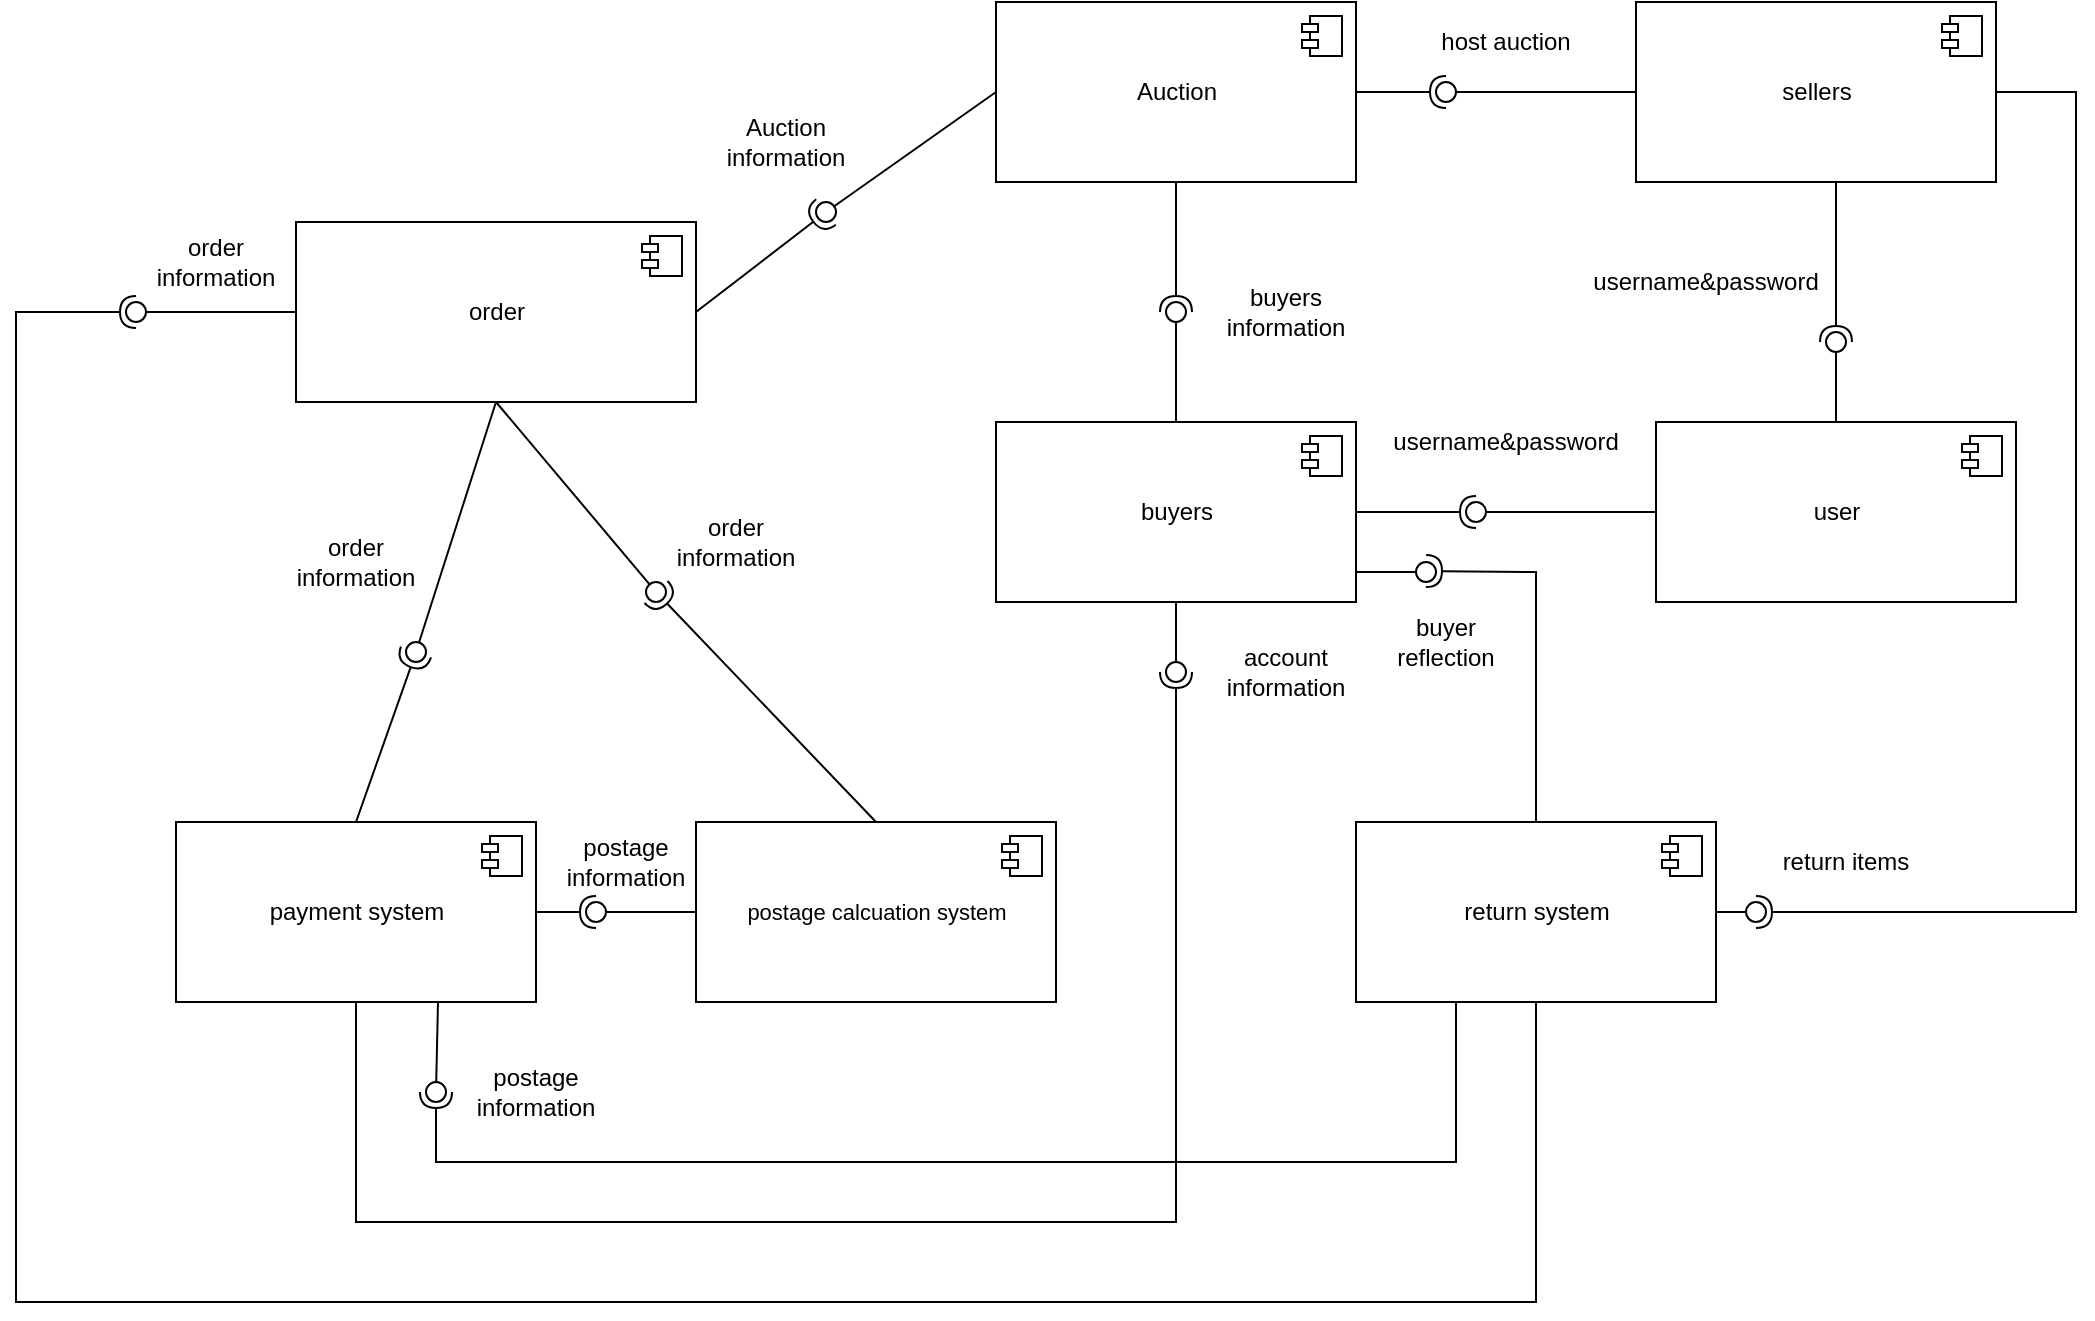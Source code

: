 <mxfile version="13.9.9" type="github">
  <diagram name="Page-1" id="5f0bae14-7c28-e335-631c-24af17079c00">
    <mxGraphModel dx="1790" dy="864" grid="1" gridSize="10" guides="1" tooltips="1" connect="1" arrows="1" fold="1" page="1" pageScale="1" pageWidth="1100" pageHeight="850" background="#ffffff" math="0" shadow="0">
      <root>
        <mxCell id="0" />
        <mxCell id="1" parent="0" />
        <mxCell id="QcD_j5zDJjR_Mdw5U3vG-1" value="order" style="html=1;dropTarget=0;" parent="1" vertex="1">
          <mxGeometry x="180" y="140" width="200" height="90" as="geometry" />
        </mxCell>
        <mxCell id="QcD_j5zDJjR_Mdw5U3vG-2" value="" style="shape=module;jettyWidth=8;jettyHeight=4;" parent="QcD_j5zDJjR_Mdw5U3vG-1" vertex="1">
          <mxGeometry x="1" width="20" height="20" relative="1" as="geometry">
            <mxPoint x="-27" y="7" as="offset" />
          </mxGeometry>
        </mxCell>
        <mxCell id="QcD_j5zDJjR_Mdw5U3vG-3" value="Auction" style="html=1;dropTarget=0;" parent="1" vertex="1">
          <mxGeometry x="530" y="30" width="180" height="90" as="geometry" />
        </mxCell>
        <mxCell id="QcD_j5zDJjR_Mdw5U3vG-4" value="" style="shape=module;jettyWidth=8;jettyHeight=4;" parent="QcD_j5zDJjR_Mdw5U3vG-3" vertex="1">
          <mxGeometry x="1" width="20" height="20" relative="1" as="geometry">
            <mxPoint x="-27" y="7" as="offset" />
          </mxGeometry>
        </mxCell>
        <mxCell id="QcD_j5zDJjR_Mdw5U3vG-5" value="buyers" style="html=1;dropTarget=0;" parent="1" vertex="1">
          <mxGeometry x="530" y="240" width="180" height="90" as="geometry" />
        </mxCell>
        <mxCell id="QcD_j5zDJjR_Mdw5U3vG-6" value="" style="shape=module;jettyWidth=8;jettyHeight=4;" parent="QcD_j5zDJjR_Mdw5U3vG-5" vertex="1">
          <mxGeometry x="1" width="20" height="20" relative="1" as="geometry">
            <mxPoint x="-27" y="7" as="offset" />
          </mxGeometry>
        </mxCell>
        <mxCell id="QcD_j5zDJjR_Mdw5U3vG-7" value="user" style="html=1;dropTarget=0;" parent="1" vertex="1">
          <mxGeometry x="860" y="240" width="180" height="90" as="geometry" />
        </mxCell>
        <mxCell id="QcD_j5zDJjR_Mdw5U3vG-8" value="" style="shape=module;jettyWidth=8;jettyHeight=4;" parent="QcD_j5zDJjR_Mdw5U3vG-7" vertex="1">
          <mxGeometry x="1" width="20" height="20" relative="1" as="geometry">
            <mxPoint x="-27" y="7" as="offset" />
          </mxGeometry>
        </mxCell>
        <mxCell id="QcD_j5zDJjR_Mdw5U3vG-16" value="" style="rounded=0;orthogonalLoop=1;jettySize=auto;html=1;endArrow=none;endFill=0;exitX=0;exitY=0.5;exitDx=0;exitDy=0;" parent="1" source="QcD_j5zDJjR_Mdw5U3vG-3" target="QcD_j5zDJjR_Mdw5U3vG-18" edge="1">
          <mxGeometry relative="1" as="geometry">
            <mxPoint x="420" y="175" as="sourcePoint" />
          </mxGeometry>
        </mxCell>
        <mxCell id="QcD_j5zDJjR_Mdw5U3vG-17" value="" style="rounded=0;orthogonalLoop=1;jettySize=auto;html=1;endArrow=halfCircle;endFill=0;entryX=0.5;entryY=0.5;entryDx=0;entryDy=0;endSize=6;strokeWidth=1;exitX=1;exitY=0.5;exitDx=0;exitDy=0;" parent="1" source="QcD_j5zDJjR_Mdw5U3vG-1" target="QcD_j5zDJjR_Mdw5U3vG-18" edge="1">
          <mxGeometry relative="1" as="geometry">
            <mxPoint x="480" y="175" as="sourcePoint" />
          </mxGeometry>
        </mxCell>
        <mxCell id="QcD_j5zDJjR_Mdw5U3vG-18" value="" style="ellipse;whiteSpace=wrap;html=1;fontFamily=Helvetica;fontSize=12;fontColor=#000000;align=center;strokeColor=#000000;fillColor=#ffffff;points=[];aspect=fixed;resizable=0;" parent="1" vertex="1">
          <mxGeometry x="440" y="130" width="10" height="10" as="geometry" />
        </mxCell>
        <mxCell id="QcD_j5zDJjR_Mdw5U3vG-19" value="Auction information" style="text;html=1;strokeColor=none;fillColor=none;align=center;verticalAlign=middle;whiteSpace=wrap;rounded=0;" parent="1" vertex="1">
          <mxGeometry x="390" y="80" width="70" height="40" as="geometry" />
        </mxCell>
        <mxCell id="QcD_j5zDJjR_Mdw5U3vG-20" value="sellers" style="html=1;dropTarget=0;" parent="1" vertex="1">
          <mxGeometry x="850" y="30" width="180" height="90" as="geometry" />
        </mxCell>
        <mxCell id="QcD_j5zDJjR_Mdw5U3vG-21" value="" style="shape=module;jettyWidth=8;jettyHeight=4;" parent="QcD_j5zDJjR_Mdw5U3vG-20" vertex="1">
          <mxGeometry x="1" width="20" height="20" relative="1" as="geometry">
            <mxPoint x="-27" y="7" as="offset" />
          </mxGeometry>
        </mxCell>
        <mxCell id="QcD_j5zDJjR_Mdw5U3vG-25" value="host auction" style="text;html=1;strokeColor=none;fillColor=none;align=center;verticalAlign=middle;whiteSpace=wrap;rounded=0;" parent="1" vertex="1">
          <mxGeometry x="750" y="30" width="70" height="40" as="geometry" />
        </mxCell>
        <mxCell id="QcD_j5zDJjR_Mdw5U3vG-32" value="" style="rounded=0;orthogonalLoop=1;jettySize=auto;html=1;endArrow=none;endFill=0;exitX=0;exitY=0.5;exitDx=0;exitDy=0;" parent="1" source="QcD_j5zDJjR_Mdw5U3vG-20" target="QcD_j5zDJjR_Mdw5U3vG-34" edge="1">
          <mxGeometry relative="1" as="geometry">
            <mxPoint x="770" y="75" as="sourcePoint" />
          </mxGeometry>
        </mxCell>
        <mxCell id="QcD_j5zDJjR_Mdw5U3vG-33" value="" style="rounded=0;orthogonalLoop=1;jettySize=auto;html=1;endArrow=halfCircle;endFill=0;entryX=0.5;entryY=0.5;entryDx=0;entryDy=0;endSize=6;strokeWidth=1;exitX=1;exitY=0.5;exitDx=0;exitDy=0;" parent="1" source="QcD_j5zDJjR_Mdw5U3vG-3" target="QcD_j5zDJjR_Mdw5U3vG-34" edge="1">
          <mxGeometry relative="1" as="geometry">
            <mxPoint x="810" y="75" as="sourcePoint" />
          </mxGeometry>
        </mxCell>
        <mxCell id="QcD_j5zDJjR_Mdw5U3vG-34" value="" style="ellipse;whiteSpace=wrap;html=1;fontFamily=Helvetica;fontSize=12;fontColor=#000000;align=center;strokeColor=#000000;fillColor=#ffffff;points=[];aspect=fixed;resizable=0;" parent="1" vertex="1">
          <mxGeometry x="750" y="70" width="10" height="10" as="geometry" />
        </mxCell>
        <mxCell id="QcD_j5zDJjR_Mdw5U3vG-35" value="" style="rounded=0;orthogonalLoop=1;jettySize=auto;html=1;endArrow=none;endFill=0;exitX=0.5;exitY=0;exitDx=0;exitDy=0;" parent="1" source="QcD_j5zDJjR_Mdw5U3vG-5" target="QcD_j5zDJjR_Mdw5U3vG-37" edge="1">
          <mxGeometry relative="1" as="geometry">
            <mxPoint x="330" y="305" as="sourcePoint" />
          </mxGeometry>
        </mxCell>
        <mxCell id="QcD_j5zDJjR_Mdw5U3vG-36" value="" style="rounded=0;orthogonalLoop=1;jettySize=auto;html=1;endArrow=halfCircle;endFill=0;entryX=0.5;entryY=0.5;entryDx=0;entryDy=0;endSize=6;strokeWidth=1;exitX=0.5;exitY=1;exitDx=0;exitDy=0;" parent="1" source="QcD_j5zDJjR_Mdw5U3vG-3" target="QcD_j5zDJjR_Mdw5U3vG-37" edge="1">
          <mxGeometry relative="1" as="geometry">
            <mxPoint x="370" y="305" as="sourcePoint" />
          </mxGeometry>
        </mxCell>
        <mxCell id="QcD_j5zDJjR_Mdw5U3vG-37" value="" style="ellipse;whiteSpace=wrap;html=1;fontFamily=Helvetica;fontSize=12;fontColor=#000000;align=center;strokeColor=#000000;fillColor=#ffffff;points=[];aspect=fixed;resizable=0;" parent="1" vertex="1">
          <mxGeometry x="615" y="180" width="10" height="10" as="geometry" />
        </mxCell>
        <mxCell id="QcD_j5zDJjR_Mdw5U3vG-38" value="buyers information" style="text;html=1;strokeColor=none;fillColor=none;align=center;verticalAlign=middle;whiteSpace=wrap;rounded=0;" parent="1" vertex="1">
          <mxGeometry x="640" y="165" width="70" height="40" as="geometry" />
        </mxCell>
        <mxCell id="QcD_j5zDJjR_Mdw5U3vG-39" value="" style="rounded=0;orthogonalLoop=1;jettySize=auto;html=1;endArrow=none;endFill=0;exitX=0;exitY=0.5;exitDx=0;exitDy=0;" parent="1" source="QcD_j5zDJjR_Mdw5U3vG-7" target="QcD_j5zDJjR_Mdw5U3vG-41" edge="1">
          <mxGeometry relative="1" as="geometry">
            <mxPoint x="750" y="285" as="sourcePoint" />
          </mxGeometry>
        </mxCell>
        <mxCell id="QcD_j5zDJjR_Mdw5U3vG-40" value="" style="rounded=0;orthogonalLoop=1;jettySize=auto;html=1;endArrow=halfCircle;endFill=0;entryX=0.5;entryY=0.5;entryDx=0;entryDy=0;endSize=6;strokeWidth=1;exitX=1;exitY=0.5;exitDx=0;exitDy=0;" parent="1" source="QcD_j5zDJjR_Mdw5U3vG-5" target="QcD_j5zDJjR_Mdw5U3vG-41" edge="1">
          <mxGeometry relative="1" as="geometry">
            <mxPoint x="790" y="285" as="sourcePoint" />
          </mxGeometry>
        </mxCell>
        <mxCell id="QcD_j5zDJjR_Mdw5U3vG-41" value="" style="ellipse;whiteSpace=wrap;html=1;fontFamily=Helvetica;fontSize=12;fontColor=#000000;align=center;strokeColor=#000000;fillColor=#ffffff;points=[];aspect=fixed;resizable=0;" parent="1" vertex="1">
          <mxGeometry x="765" y="280" width="10" height="10" as="geometry" />
        </mxCell>
        <mxCell id="QcD_j5zDJjR_Mdw5U3vG-42" value="" style="rounded=0;orthogonalLoop=1;jettySize=auto;html=1;endArrow=none;endFill=0;exitX=0.5;exitY=0;exitDx=0;exitDy=0;" parent="1" source="QcD_j5zDJjR_Mdw5U3vG-7" target="QcD_j5zDJjR_Mdw5U3vG-44" edge="1">
          <mxGeometry relative="1" as="geometry">
            <mxPoint x="930" y="200" as="sourcePoint" />
          </mxGeometry>
        </mxCell>
        <mxCell id="QcD_j5zDJjR_Mdw5U3vG-43" value="" style="rounded=0;orthogonalLoop=1;jettySize=auto;html=1;endArrow=halfCircle;endFill=0;entryX=0.5;entryY=0.5;entryDx=0;entryDy=0;endSize=6;strokeWidth=1;" parent="1" target="QcD_j5zDJjR_Mdw5U3vG-44" edge="1">
          <mxGeometry relative="1" as="geometry">
            <mxPoint x="950" y="120" as="sourcePoint" />
          </mxGeometry>
        </mxCell>
        <mxCell id="QcD_j5zDJjR_Mdw5U3vG-44" value="" style="ellipse;whiteSpace=wrap;html=1;fontFamily=Helvetica;fontSize=12;fontColor=#000000;align=center;strokeColor=#000000;fillColor=#ffffff;points=[];aspect=fixed;resizable=0;" parent="1" vertex="1">
          <mxGeometry x="945" y="195" width="10" height="10" as="geometry" />
        </mxCell>
        <mxCell id="QcD_j5zDJjR_Mdw5U3vG-46" value="username&amp;amp;password" style="text;html=1;strokeColor=none;fillColor=none;align=center;verticalAlign=middle;whiteSpace=wrap;rounded=0;" parent="1" vertex="1">
          <mxGeometry x="750" y="230" width="70" height="40" as="geometry" />
        </mxCell>
        <mxCell id="QcD_j5zDJjR_Mdw5U3vG-47" value="username&amp;amp;password" style="text;html=1;strokeColor=none;fillColor=none;align=center;verticalAlign=middle;whiteSpace=wrap;rounded=0;" parent="1" vertex="1">
          <mxGeometry x="850" y="150" width="70" height="40" as="geometry" />
        </mxCell>
        <mxCell id="QcD_j5zDJjR_Mdw5U3vG-48" value="payment system" style="html=1;dropTarget=0;" parent="1" vertex="1">
          <mxGeometry x="120" y="440" width="180" height="90" as="geometry" />
        </mxCell>
        <mxCell id="QcD_j5zDJjR_Mdw5U3vG-49" value="" style="shape=module;jettyWidth=8;jettyHeight=4;" parent="QcD_j5zDJjR_Mdw5U3vG-48" vertex="1">
          <mxGeometry x="1" width="20" height="20" relative="1" as="geometry">
            <mxPoint x="-27" y="7" as="offset" />
          </mxGeometry>
        </mxCell>
        <mxCell id="QcD_j5zDJjR_Mdw5U3vG-50" value="&lt;span style=&quot;font-size: 11px&quot;&gt;postage calcuation system&lt;/span&gt;" style="html=1;dropTarget=0;" parent="1" vertex="1">
          <mxGeometry x="380" y="440" width="180" height="90" as="geometry" />
        </mxCell>
        <mxCell id="QcD_j5zDJjR_Mdw5U3vG-51" value="" style="shape=module;jettyWidth=8;jettyHeight=4;" parent="QcD_j5zDJjR_Mdw5U3vG-50" vertex="1">
          <mxGeometry x="1" width="20" height="20" relative="1" as="geometry">
            <mxPoint x="-27" y="7" as="offset" />
          </mxGeometry>
        </mxCell>
        <mxCell id="QcD_j5zDJjR_Mdw5U3vG-52" value="" style="rounded=0;orthogonalLoop=1;jettySize=auto;html=1;endArrow=none;endFill=0;exitX=0.5;exitY=1;exitDx=0;exitDy=0;" parent="1" source="QcD_j5zDJjR_Mdw5U3vG-1" target="QcD_j5zDJjR_Mdw5U3vG-54" edge="1">
          <mxGeometry relative="1" as="geometry">
            <mxPoint x="340" y="325" as="sourcePoint" />
          </mxGeometry>
        </mxCell>
        <mxCell id="QcD_j5zDJjR_Mdw5U3vG-53" value="" style="rounded=0;orthogonalLoop=1;jettySize=auto;html=1;endArrow=halfCircle;endFill=0;entryX=0.5;entryY=0.5;entryDx=0;entryDy=0;endSize=6;strokeWidth=1;exitX=0.5;exitY=0;exitDx=0;exitDy=0;" parent="1" source="QcD_j5zDJjR_Mdw5U3vG-50" target="QcD_j5zDJjR_Mdw5U3vG-54" edge="1">
          <mxGeometry relative="1" as="geometry">
            <mxPoint x="380" y="325" as="sourcePoint" />
          </mxGeometry>
        </mxCell>
        <mxCell id="QcD_j5zDJjR_Mdw5U3vG-54" value="" style="ellipse;whiteSpace=wrap;html=1;fontFamily=Helvetica;fontSize=12;fontColor=#000000;align=center;strokeColor=#000000;fillColor=#ffffff;points=[];aspect=fixed;resizable=0;" parent="1" vertex="1">
          <mxGeometry x="355" y="320" width="10" height="10" as="geometry" />
        </mxCell>
        <mxCell id="QcD_j5zDJjR_Mdw5U3vG-55" value="order&lt;br&gt;information" style="text;html=1;strokeColor=none;fillColor=none;align=center;verticalAlign=middle;whiteSpace=wrap;rounded=0;" parent="1" vertex="1">
          <mxGeometry x="365" y="280" width="70" height="40" as="geometry" />
        </mxCell>
        <mxCell id="QcD_j5zDJjR_Mdw5U3vG-56" value="" style="rounded=0;orthogonalLoop=1;jettySize=auto;html=1;endArrow=none;endFill=0;exitX=0;exitY=0.5;exitDx=0;exitDy=0;" parent="1" source="QcD_j5zDJjR_Mdw5U3vG-50" target="QcD_j5zDJjR_Mdw5U3vG-58" edge="1">
          <mxGeometry relative="1" as="geometry">
            <mxPoint x="310" y="485" as="sourcePoint" />
          </mxGeometry>
        </mxCell>
        <mxCell id="QcD_j5zDJjR_Mdw5U3vG-57" value="" style="rounded=0;orthogonalLoop=1;jettySize=auto;html=1;endArrow=halfCircle;endFill=0;entryX=0.5;entryY=0.5;entryDx=0;entryDy=0;endSize=6;strokeWidth=1;exitX=1;exitY=0.5;exitDx=0;exitDy=0;" parent="1" source="QcD_j5zDJjR_Mdw5U3vG-48" target="QcD_j5zDJjR_Mdw5U3vG-58" edge="1">
          <mxGeometry relative="1" as="geometry">
            <mxPoint x="350" y="485" as="sourcePoint" />
          </mxGeometry>
        </mxCell>
        <mxCell id="QcD_j5zDJjR_Mdw5U3vG-58" value="" style="ellipse;whiteSpace=wrap;html=1;fontFamily=Helvetica;fontSize=12;fontColor=#000000;align=center;strokeColor=#000000;fillColor=#ffffff;points=[];aspect=fixed;resizable=0;" parent="1" vertex="1">
          <mxGeometry x="325" y="480" width="10" height="10" as="geometry" />
        </mxCell>
        <mxCell id="QcD_j5zDJjR_Mdw5U3vG-59" value="" style="rounded=0;orthogonalLoop=1;jettySize=auto;html=1;endArrow=none;endFill=0;exitX=0.5;exitY=1;exitDx=0;exitDy=0;" parent="1" source="QcD_j5zDJjR_Mdw5U3vG-1" target="QcD_j5zDJjR_Mdw5U3vG-61" edge="1">
          <mxGeometry relative="1" as="geometry">
            <mxPoint x="220" y="350" as="sourcePoint" />
          </mxGeometry>
        </mxCell>
        <mxCell id="QcD_j5zDJjR_Mdw5U3vG-60" value="" style="rounded=0;orthogonalLoop=1;jettySize=auto;html=1;endArrow=halfCircle;endFill=0;entryX=0.5;entryY=0.5;entryDx=0;entryDy=0;endSize=6;strokeWidth=1;exitX=0.5;exitY=0;exitDx=0;exitDy=0;" parent="1" source="QcD_j5zDJjR_Mdw5U3vG-48" target="QcD_j5zDJjR_Mdw5U3vG-61" edge="1">
          <mxGeometry relative="1" as="geometry">
            <mxPoint x="260" y="355" as="sourcePoint" />
          </mxGeometry>
        </mxCell>
        <mxCell id="QcD_j5zDJjR_Mdw5U3vG-61" value="" style="ellipse;whiteSpace=wrap;html=1;fontFamily=Helvetica;fontSize=12;fontColor=#000000;align=center;strokeColor=#000000;fillColor=#ffffff;points=[];aspect=fixed;resizable=0;" parent="1" vertex="1">
          <mxGeometry x="235" y="350" width="10" height="10" as="geometry" />
        </mxCell>
        <mxCell id="QcD_j5zDJjR_Mdw5U3vG-62" value="order information" style="text;html=1;strokeColor=none;fillColor=none;align=center;verticalAlign=middle;whiteSpace=wrap;rounded=0;" parent="1" vertex="1">
          <mxGeometry x="175" y="290" width="70" height="40" as="geometry" />
        </mxCell>
        <mxCell id="QcD_j5zDJjR_Mdw5U3vG-63" value="postage information" style="text;html=1;strokeColor=none;fillColor=none;align=center;verticalAlign=middle;whiteSpace=wrap;rounded=0;" parent="1" vertex="1">
          <mxGeometry x="310" y="440" width="70" height="40" as="geometry" />
        </mxCell>
        <mxCell id="QcD_j5zDJjR_Mdw5U3vG-64" value="" style="rounded=0;orthogonalLoop=1;jettySize=auto;html=1;endArrow=none;endFill=0;exitX=0.5;exitY=1;exitDx=0;exitDy=0;" parent="1" source="QcD_j5zDJjR_Mdw5U3vG-5" target="QcD_j5zDJjR_Mdw5U3vG-66" edge="1">
          <mxGeometry relative="1" as="geometry">
            <mxPoint x="620" y="365" as="sourcePoint" />
          </mxGeometry>
        </mxCell>
        <mxCell id="QcD_j5zDJjR_Mdw5U3vG-65" value="" style="rounded=0;orthogonalLoop=1;jettySize=auto;html=1;endArrow=halfCircle;endFill=0;entryX=0.5;entryY=0.5;entryDx=0;entryDy=0;endSize=6;strokeWidth=1;exitX=0.5;exitY=1;exitDx=0;exitDy=0;" parent="1" source="QcD_j5zDJjR_Mdw5U3vG-48" target="QcD_j5zDJjR_Mdw5U3vG-66" edge="1">
          <mxGeometry relative="1" as="geometry">
            <mxPoint x="190" y="600" as="sourcePoint" />
            <Array as="points">
              <mxPoint x="210" y="640" />
              <mxPoint x="330" y="640" />
              <mxPoint x="550" y="640" />
              <mxPoint x="620" y="640" />
            </Array>
          </mxGeometry>
        </mxCell>
        <mxCell id="QcD_j5zDJjR_Mdw5U3vG-66" value="" style="ellipse;whiteSpace=wrap;html=1;fontFamily=Helvetica;fontSize=12;fontColor=#000000;align=center;strokeColor=#000000;fillColor=#ffffff;points=[];aspect=fixed;resizable=0;" parent="1" vertex="1">
          <mxGeometry x="615" y="360" width="10" height="10" as="geometry" />
        </mxCell>
        <mxCell id="QcD_j5zDJjR_Mdw5U3vG-67" value="account information" style="text;html=1;strokeColor=none;fillColor=none;align=center;verticalAlign=middle;whiteSpace=wrap;rounded=0;" parent="1" vertex="1">
          <mxGeometry x="640" y="345" width="70" height="40" as="geometry" />
        </mxCell>
        <mxCell id="QcD_j5zDJjR_Mdw5U3vG-68" value="return system" style="html=1;dropTarget=0;" parent="1" vertex="1">
          <mxGeometry x="710" y="440" width="180" height="90" as="geometry" />
        </mxCell>
        <mxCell id="QcD_j5zDJjR_Mdw5U3vG-69" value="" style="shape=module;jettyWidth=8;jettyHeight=4;" parent="QcD_j5zDJjR_Mdw5U3vG-68" vertex="1">
          <mxGeometry x="1" width="20" height="20" relative="1" as="geometry">
            <mxPoint x="-27" y="7" as="offset" />
          </mxGeometry>
        </mxCell>
        <mxCell id="QcD_j5zDJjR_Mdw5U3vG-70" value="" style="rounded=0;orthogonalLoop=1;jettySize=auto;html=1;endArrow=none;endFill=0;exitX=0;exitY=0.5;exitDx=0;exitDy=0;" parent="1" source="QcD_j5zDJjR_Mdw5U3vG-1" target="QcD_j5zDJjR_Mdw5U3vG-72" edge="1">
          <mxGeometry relative="1" as="geometry">
            <mxPoint x="80" y="250" as="sourcePoint" />
          </mxGeometry>
        </mxCell>
        <mxCell id="QcD_j5zDJjR_Mdw5U3vG-71" value="" style="rounded=0;orthogonalLoop=1;jettySize=auto;html=1;endArrow=halfCircle;endFill=0;entryX=0.5;entryY=0.5;entryDx=0;entryDy=0;endSize=6;strokeWidth=1;exitX=0.5;exitY=1;exitDx=0;exitDy=0;" parent="1" source="QcD_j5zDJjR_Mdw5U3vG-68" target="QcD_j5zDJjR_Mdw5U3vG-72" edge="1">
          <mxGeometry relative="1" as="geometry">
            <mxPoint x="840" y="550" as="sourcePoint" />
            <Array as="points">
              <mxPoint x="800" y="680" />
              <mxPoint x="40" y="680" />
              <mxPoint x="40" y="185" />
            </Array>
          </mxGeometry>
        </mxCell>
        <mxCell id="QcD_j5zDJjR_Mdw5U3vG-72" value="" style="ellipse;whiteSpace=wrap;html=1;fontFamily=Helvetica;fontSize=12;fontColor=#000000;align=center;strokeColor=#000000;fillColor=#ffffff;points=[];aspect=fixed;resizable=0;" parent="1" vertex="1">
          <mxGeometry x="95" y="180" width="10" height="10" as="geometry" />
        </mxCell>
        <mxCell id="QcD_j5zDJjR_Mdw5U3vG-74" value="order information" style="text;html=1;strokeColor=none;fillColor=none;align=center;verticalAlign=middle;whiteSpace=wrap;rounded=0;" parent="1" vertex="1">
          <mxGeometry x="105" y="140" width="70" height="40" as="geometry" />
        </mxCell>
        <mxCell id="QcD_j5zDJjR_Mdw5U3vG-75" value="buyer reflection" style="text;html=1;strokeColor=none;fillColor=none;align=center;verticalAlign=middle;whiteSpace=wrap;rounded=0;" parent="1" vertex="1">
          <mxGeometry x="720" y="330" width="70" height="40" as="geometry" />
        </mxCell>
        <mxCell id="QcD_j5zDJjR_Mdw5U3vG-80" value="" style="rounded=0;orthogonalLoop=1;jettySize=auto;html=1;endArrow=none;endFill=0;" parent="1" target="QcD_j5zDJjR_Mdw5U3vG-82" edge="1">
          <mxGeometry relative="1" as="geometry">
            <mxPoint x="710" y="315" as="sourcePoint" />
          </mxGeometry>
        </mxCell>
        <mxCell id="QcD_j5zDJjR_Mdw5U3vG-81" value="" style="rounded=0;orthogonalLoop=1;jettySize=auto;html=1;endArrow=halfCircle;endFill=0;endSize=6;strokeWidth=1;exitX=0.5;exitY=0;exitDx=0;exitDy=0;" parent="1" source="QcD_j5zDJjR_Mdw5U3vG-68" edge="1">
          <mxGeometry relative="1" as="geometry">
            <mxPoint x="810" y="315" as="sourcePoint" />
            <mxPoint x="745" y="314.5" as="targetPoint" />
            <Array as="points">
              <mxPoint x="800" y="315" />
            </Array>
          </mxGeometry>
        </mxCell>
        <mxCell id="QcD_j5zDJjR_Mdw5U3vG-82" value="" style="ellipse;whiteSpace=wrap;html=1;fontFamily=Helvetica;fontSize=12;fontColor=#000000;align=center;strokeColor=#000000;fillColor=#ffffff;points=[];aspect=fixed;resizable=0;" parent="1" vertex="1">
          <mxGeometry x="740" y="310" width="10" height="10" as="geometry" />
        </mxCell>
        <mxCell id="QcD_j5zDJjR_Mdw5U3vG-84" value="" style="rounded=0;orthogonalLoop=1;jettySize=auto;html=1;endArrow=none;endFill=0;" parent="1" target="QcD_j5zDJjR_Mdw5U3vG-86" edge="1">
          <mxGeometry relative="1" as="geometry">
            <mxPoint x="890" y="485" as="sourcePoint" />
          </mxGeometry>
        </mxCell>
        <mxCell id="QcD_j5zDJjR_Mdw5U3vG-85" value="" style="rounded=0;orthogonalLoop=1;jettySize=auto;html=1;endArrow=halfCircle;endFill=0;entryX=0.5;entryY=0.5;entryDx=0;entryDy=0;endSize=6;strokeWidth=1;exitX=1;exitY=0.5;exitDx=0;exitDy=0;" parent="1" source="QcD_j5zDJjR_Mdw5U3vG-20" target="QcD_j5zDJjR_Mdw5U3vG-86" edge="1">
          <mxGeometry relative="1" as="geometry">
            <mxPoint x="1060" y="70" as="sourcePoint" />
            <Array as="points">
              <mxPoint x="1070" y="75" />
              <mxPoint x="1070" y="485" />
            </Array>
          </mxGeometry>
        </mxCell>
        <mxCell id="QcD_j5zDJjR_Mdw5U3vG-86" value="" style="ellipse;whiteSpace=wrap;html=1;fontFamily=Helvetica;fontSize=12;fontColor=#000000;align=center;strokeColor=#000000;fillColor=#ffffff;points=[];aspect=fixed;resizable=0;" parent="1" vertex="1">
          <mxGeometry x="905" y="480" width="10" height="10" as="geometry" />
        </mxCell>
        <mxCell id="QcD_j5zDJjR_Mdw5U3vG-87" value="return items" style="text;html=1;strokeColor=none;fillColor=none;align=center;verticalAlign=middle;whiteSpace=wrap;rounded=0;" parent="1" vertex="1">
          <mxGeometry x="920" y="440" width="70" height="40" as="geometry" />
        </mxCell>
        <mxCell id="QcD_j5zDJjR_Mdw5U3vG-88" value="" style="rounded=0;orthogonalLoop=1;jettySize=auto;html=1;endArrow=none;endFill=0;" parent="1" target="QcD_j5zDJjR_Mdw5U3vG-90" edge="1">
          <mxGeometry relative="1" as="geometry">
            <mxPoint x="251" y="530" as="sourcePoint" />
          </mxGeometry>
        </mxCell>
        <mxCell id="QcD_j5zDJjR_Mdw5U3vG-89" value="" style="rounded=0;orthogonalLoop=1;jettySize=auto;html=1;endArrow=halfCircle;endFill=0;entryX=0.5;entryY=0.5;entryDx=0;entryDy=0;endSize=6;strokeWidth=1;" parent="1" target="QcD_j5zDJjR_Mdw5U3vG-90" edge="1">
          <mxGeometry relative="1" as="geometry">
            <mxPoint x="760" y="530" as="sourcePoint" />
            <Array as="points">
              <mxPoint x="760" y="610" />
              <mxPoint x="250" y="610" />
            </Array>
          </mxGeometry>
        </mxCell>
        <mxCell id="QcD_j5zDJjR_Mdw5U3vG-90" value="" style="ellipse;whiteSpace=wrap;html=1;fontFamily=Helvetica;fontSize=12;fontColor=#000000;align=center;strokeColor=#000000;fillColor=#ffffff;points=[];aspect=fixed;resizable=0;" parent="1" vertex="1">
          <mxGeometry x="245" y="570" width="10" height="10" as="geometry" />
        </mxCell>
        <mxCell id="QcD_j5zDJjR_Mdw5U3vG-91" value="postage information" style="text;html=1;strokeColor=none;fillColor=none;align=center;verticalAlign=middle;whiteSpace=wrap;rounded=0;" parent="1" vertex="1">
          <mxGeometry x="265" y="555" width="70" height="40" as="geometry" />
        </mxCell>
      </root>
    </mxGraphModel>
  </diagram>
</mxfile>
